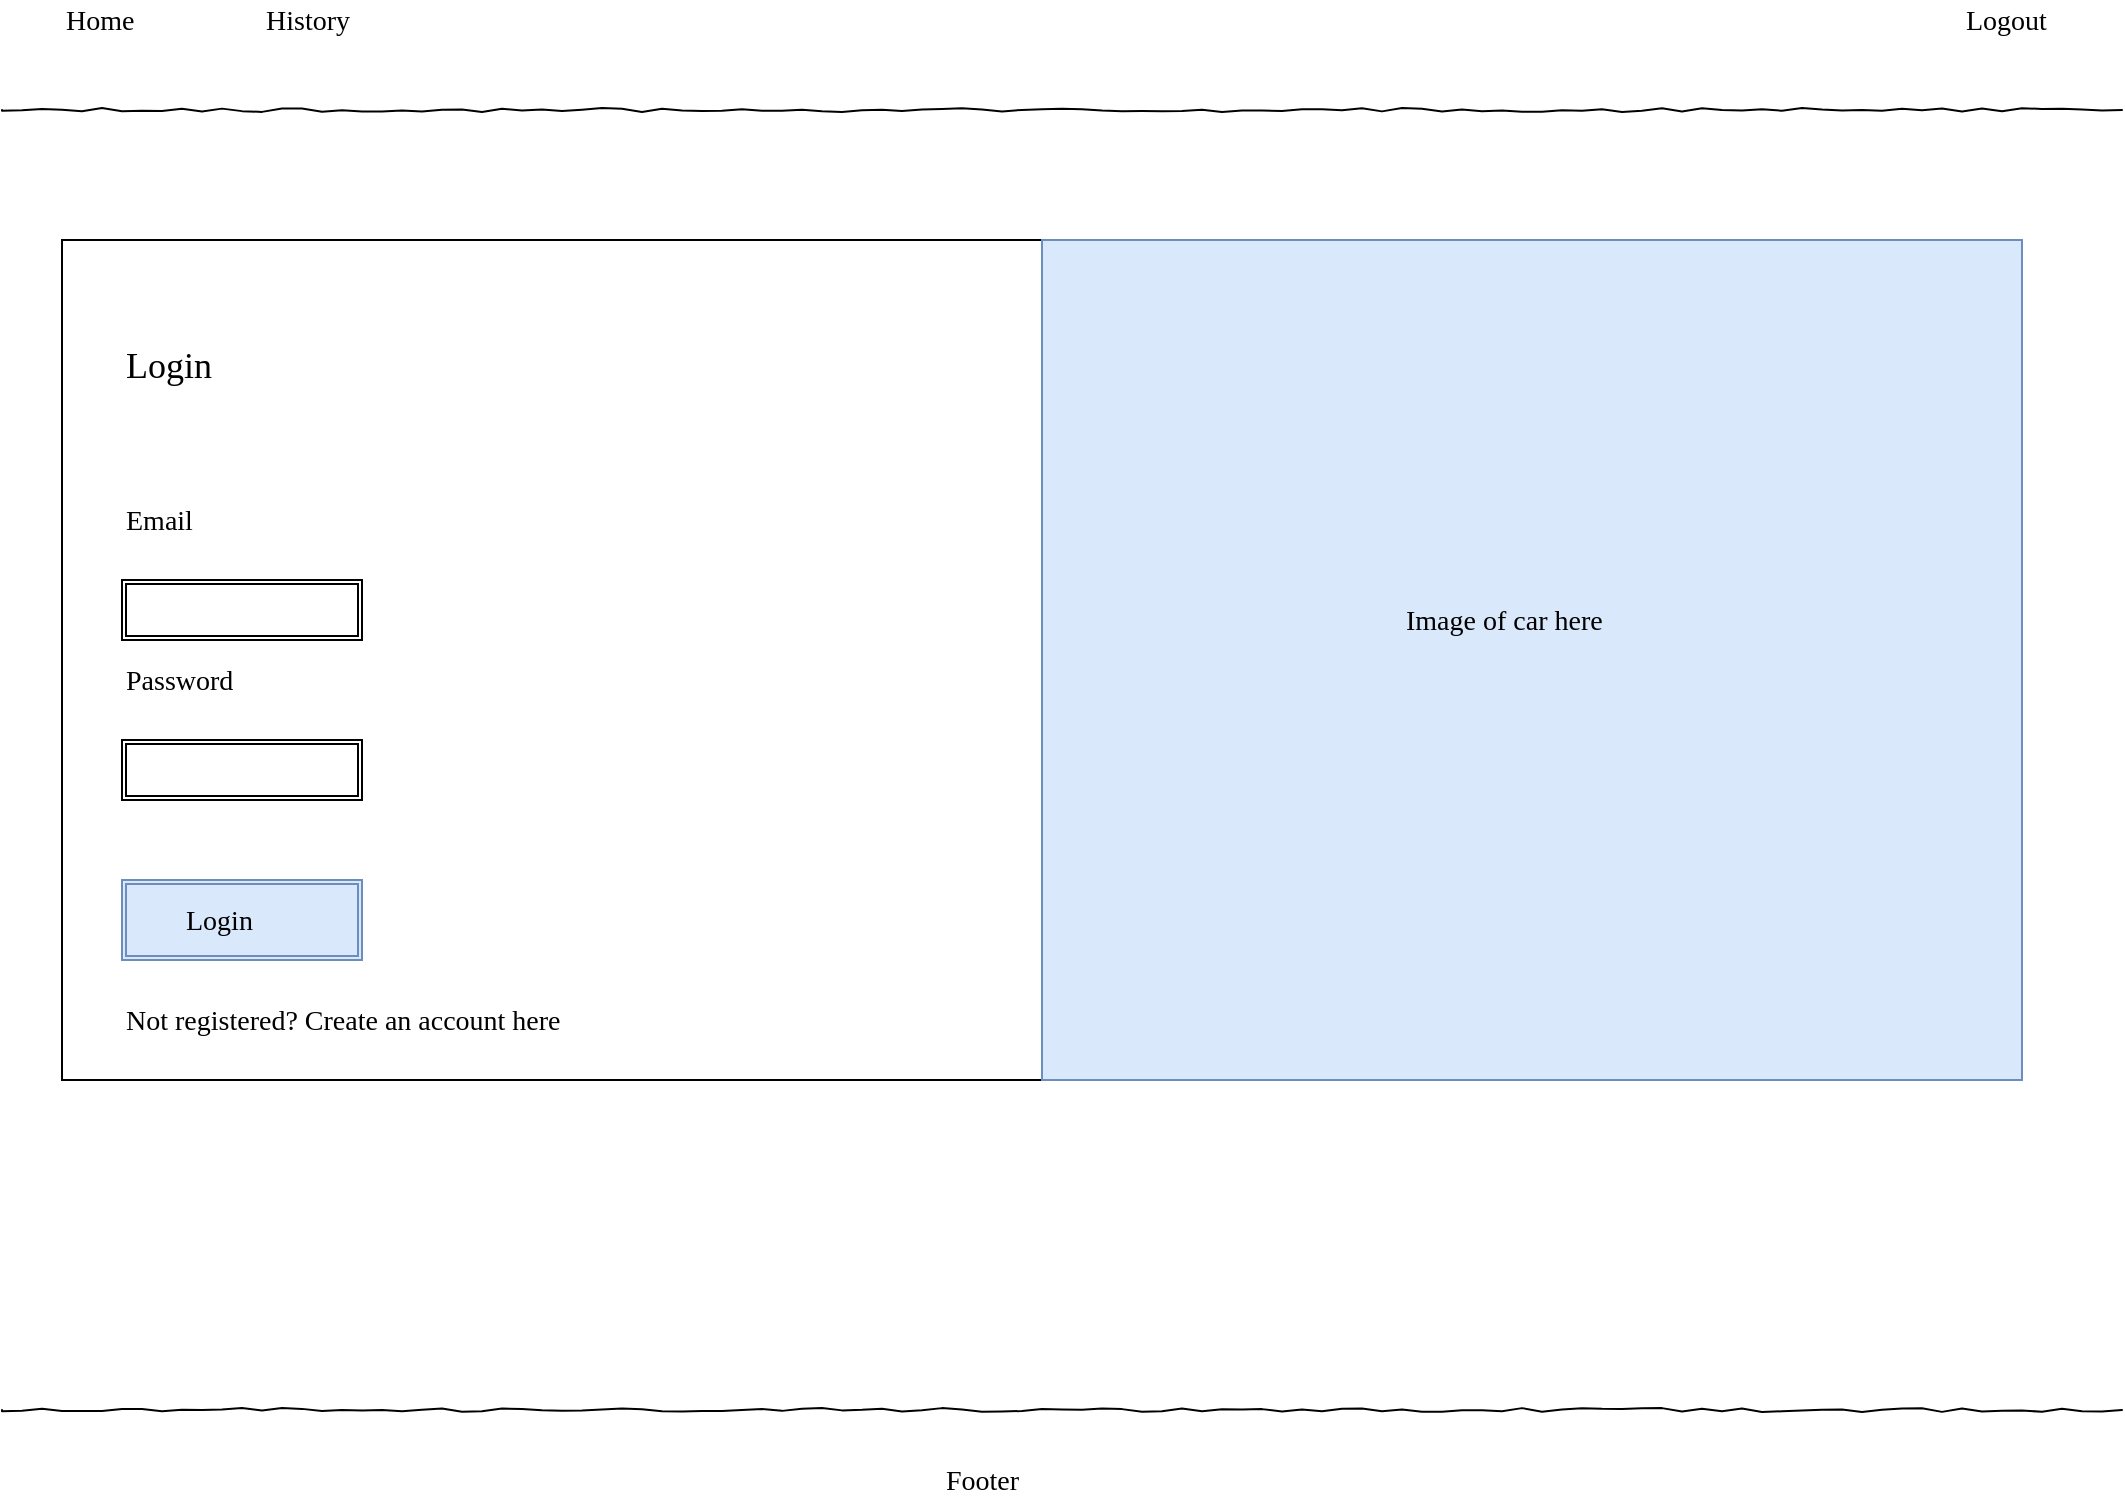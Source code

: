 <mxfile version="22.1.5" type="gitlab">
  <diagram name="Page-1" id="03018318-947c-dd8e-b7a3-06fadd420f32">
    <mxGraphModel dx="1444" dy="829" grid="1" gridSize="10" guides="1" tooltips="1" connect="1" arrows="1" fold="1" page="1" pageScale="1" pageWidth="1100" pageHeight="850" background="none" math="0" shadow="0">
      <root>
        <mxCell id="0" />
        <mxCell id="1" parent="0" />
        <mxCell id="k5RzlaSVBAqyJ3GaugmM-1" value="Home&lt;br&gt;" style="text;html=1;points=[];align=left;verticalAlign=top;spacingTop=-4;fontSize=14;fontFamily=Verdana" vertex="1" parent="1">
          <mxGeometry x="70" y="70" width="60" height="20" as="geometry" />
        </mxCell>
        <mxCell id="k5RzlaSVBAqyJ3GaugmM-2" value="History&lt;br&gt;" style="text;html=1;points=[];align=left;verticalAlign=top;spacingTop=-4;fontSize=14;fontFamily=Verdana" vertex="1" parent="1">
          <mxGeometry x="170" y="70" width="60" height="20" as="geometry" />
        </mxCell>
        <mxCell id="k5RzlaSVBAqyJ3GaugmM-3" value="Logout&lt;br&gt;" style="text;html=1;points=[];align=left;verticalAlign=top;spacingTop=-4;fontSize=14;fontFamily=Verdana" vertex="1" parent="1">
          <mxGeometry x="1020" y="70" width="60" height="20" as="geometry" />
        </mxCell>
        <mxCell id="k5RzlaSVBAqyJ3GaugmM-4" value="" style="line;strokeWidth=1;html=1;rounded=0;shadow=0;labelBackgroundColor=none;fillColor=none;fontFamily=Verdana;fontSize=14;fontColor=#000000;align=center;comic=1;" vertex="1" parent="1">
          <mxGeometry x="40" y="120" width="1060" height="10" as="geometry" />
        </mxCell>
        <mxCell id="k5RzlaSVBAqyJ3GaugmM-5" value="" style="line;strokeWidth=1;html=1;rounded=0;shadow=0;labelBackgroundColor=none;fillColor=none;fontFamily=Verdana;fontSize=14;fontColor=#000000;align=center;comic=1;" vertex="1" parent="1">
          <mxGeometry x="40" y="770" width="1060" height="10" as="geometry" />
        </mxCell>
        <mxCell id="k5RzlaSVBAqyJ3GaugmM-6" value="Footer" style="text;html=1;points=[];align=left;verticalAlign=top;spacingTop=-4;fontSize=14;fontFamily=Verdana" vertex="1" parent="1">
          <mxGeometry x="510" y="800" width="60" height="20" as="geometry" />
        </mxCell>
        <mxCell id="k5RzlaSVBAqyJ3GaugmM-7" value="" style="rounded=0;whiteSpace=wrap;html=1;" vertex="1" parent="1">
          <mxGeometry x="70" y="190" width="490" height="420" as="geometry" />
        </mxCell>
        <mxCell id="k5RzlaSVBAqyJ3GaugmM-8" value="" style="rounded=0;whiteSpace=wrap;html=1;fillColor=#dae8fc;strokeColor=#6c8ebf;" vertex="1" parent="1">
          <mxGeometry x="560" y="190" width="490" height="420" as="geometry" />
        </mxCell>
        <mxCell id="k5RzlaSVBAqyJ3GaugmM-9" value="Image of car here" style="text;html=1;points=[];align=left;verticalAlign=top;spacingTop=-4;fontSize=14;fontFamily=Verdana" vertex="1" parent="1">
          <mxGeometry x="740" y="370" width="60" height="20" as="geometry" />
        </mxCell>
        <mxCell id="k5RzlaSVBAqyJ3GaugmM-11" value="Login" style="text;html=1;points=[];align=left;verticalAlign=top;spacingTop=-4;fontSize=18;fontFamily=Verdana" vertex="1" parent="1">
          <mxGeometry x="100" y="240" width="60" height="20" as="geometry" />
        </mxCell>
        <mxCell id="k5RzlaSVBAqyJ3GaugmM-16" value="Email" style="text;html=1;points=[];align=left;verticalAlign=top;spacingTop=-4;fontSize=14;fontFamily=Verdana" vertex="1" parent="1">
          <mxGeometry x="100" y="320" width="60" height="20" as="geometry" />
        </mxCell>
        <mxCell id="k5RzlaSVBAqyJ3GaugmM-17" value="Password" style="text;html=1;points=[];align=left;verticalAlign=top;spacingTop=-4;fontSize=14;fontFamily=Verdana" vertex="1" parent="1">
          <mxGeometry x="100" y="400" width="60" height="20" as="geometry" />
        </mxCell>
        <mxCell id="k5RzlaSVBAqyJ3GaugmM-18" value="" style="shape=ext;double=1;rounded=1;whiteSpace=wrap;html=1;fillColor=#dae8fc;strokeColor=#6c8ebf;arcSize=0;" vertex="1" parent="1">
          <mxGeometry x="100" y="510" width="120" height="40" as="geometry" />
        </mxCell>
        <mxCell id="k5RzlaSVBAqyJ3GaugmM-19" value="Login" style="text;html=1;points=[];align=left;verticalAlign=top;spacingTop=-4;fontSize=14;fontFamily=Verdana;" vertex="1" parent="1">
          <mxGeometry x="130" y="520" width="60" height="20" as="geometry" />
        </mxCell>
        <mxCell id="k5RzlaSVBAqyJ3GaugmM-23" value="" style="shape=ext;double=1;rounded=0;whiteSpace=wrap;html=1;" vertex="1" parent="1">
          <mxGeometry x="100" y="360" width="120" height="30" as="geometry" />
        </mxCell>
        <mxCell id="k5RzlaSVBAqyJ3GaugmM-24" value="" style="shape=ext;double=1;rounded=0;whiteSpace=wrap;html=1;" vertex="1" parent="1">
          <mxGeometry x="100" y="440" width="120" height="30" as="geometry" />
        </mxCell>
        <mxCell id="k5RzlaSVBAqyJ3GaugmM-30" value="Not registered? Create an account here" style="text;html=1;points=[];align=left;verticalAlign=top;spacingTop=-4;fontSize=14;fontFamily=Verdana" vertex="1" parent="1">
          <mxGeometry x="100" y="570" width="60" height="20" as="geometry" />
        </mxCell>
      </root>
    </mxGraphModel>
  </diagram>
</mxfile>
